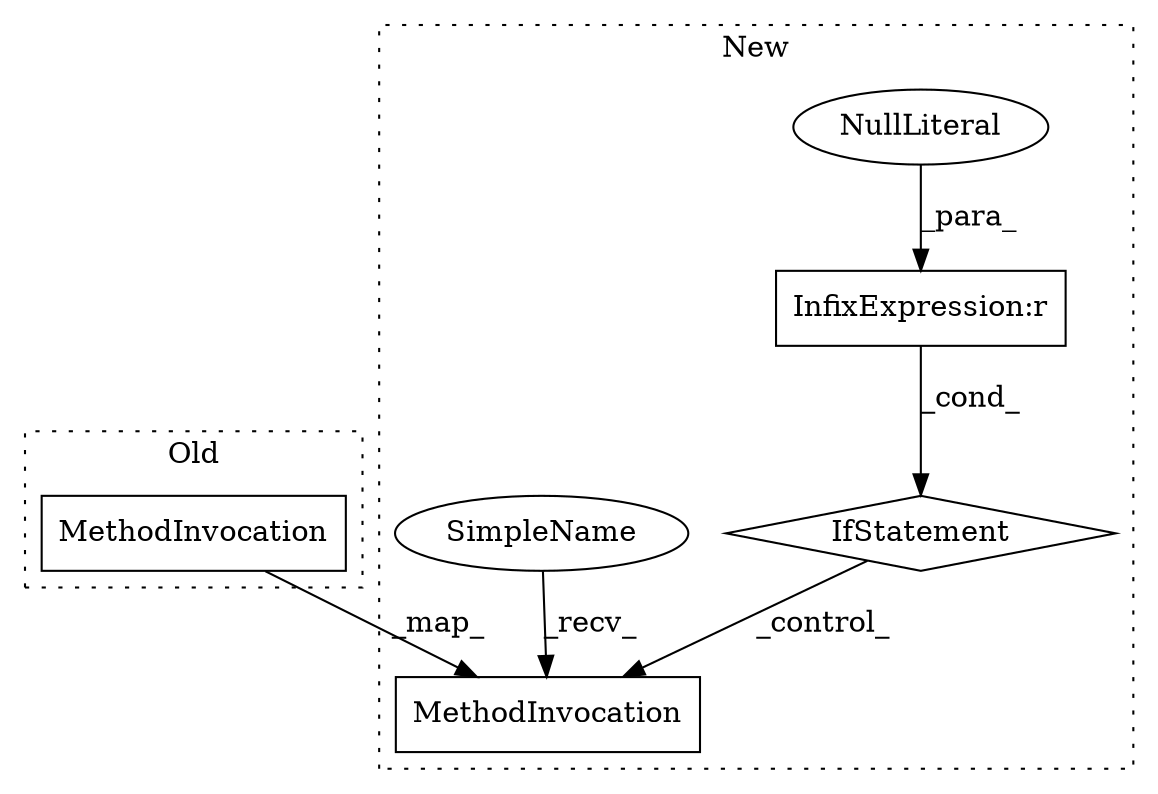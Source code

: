 digraph G {
subgraph cluster0 {
2 [label="MethodInvocation" a="32" s="13186,13220" l="8,1" shape="box"];
label = "Old";
style="dotted";
}
subgraph cluster1 {
1 [label="IfStatement" a="25" s="11578,11605" l="4,2" shape="diamond"];
3 [label="MethodInvocation" a="32" s="12333,12367" l="8,1" shape="box"];
4 [label="NullLiteral" a="33" s="11601" l="4" shape="ellipse"];
5 [label="SimpleName" a="42" s="12322" l="10" shape="ellipse"];
6 [label="InfixExpression:r" a="27" s="11597" l="4" shape="box"];
label = "New";
style="dotted";
}
1 -> 3 [label="_control_"];
2 -> 3 [label="_map_"];
4 -> 6 [label="_para_"];
5 -> 3 [label="_recv_"];
6 -> 1 [label="_cond_"];
}